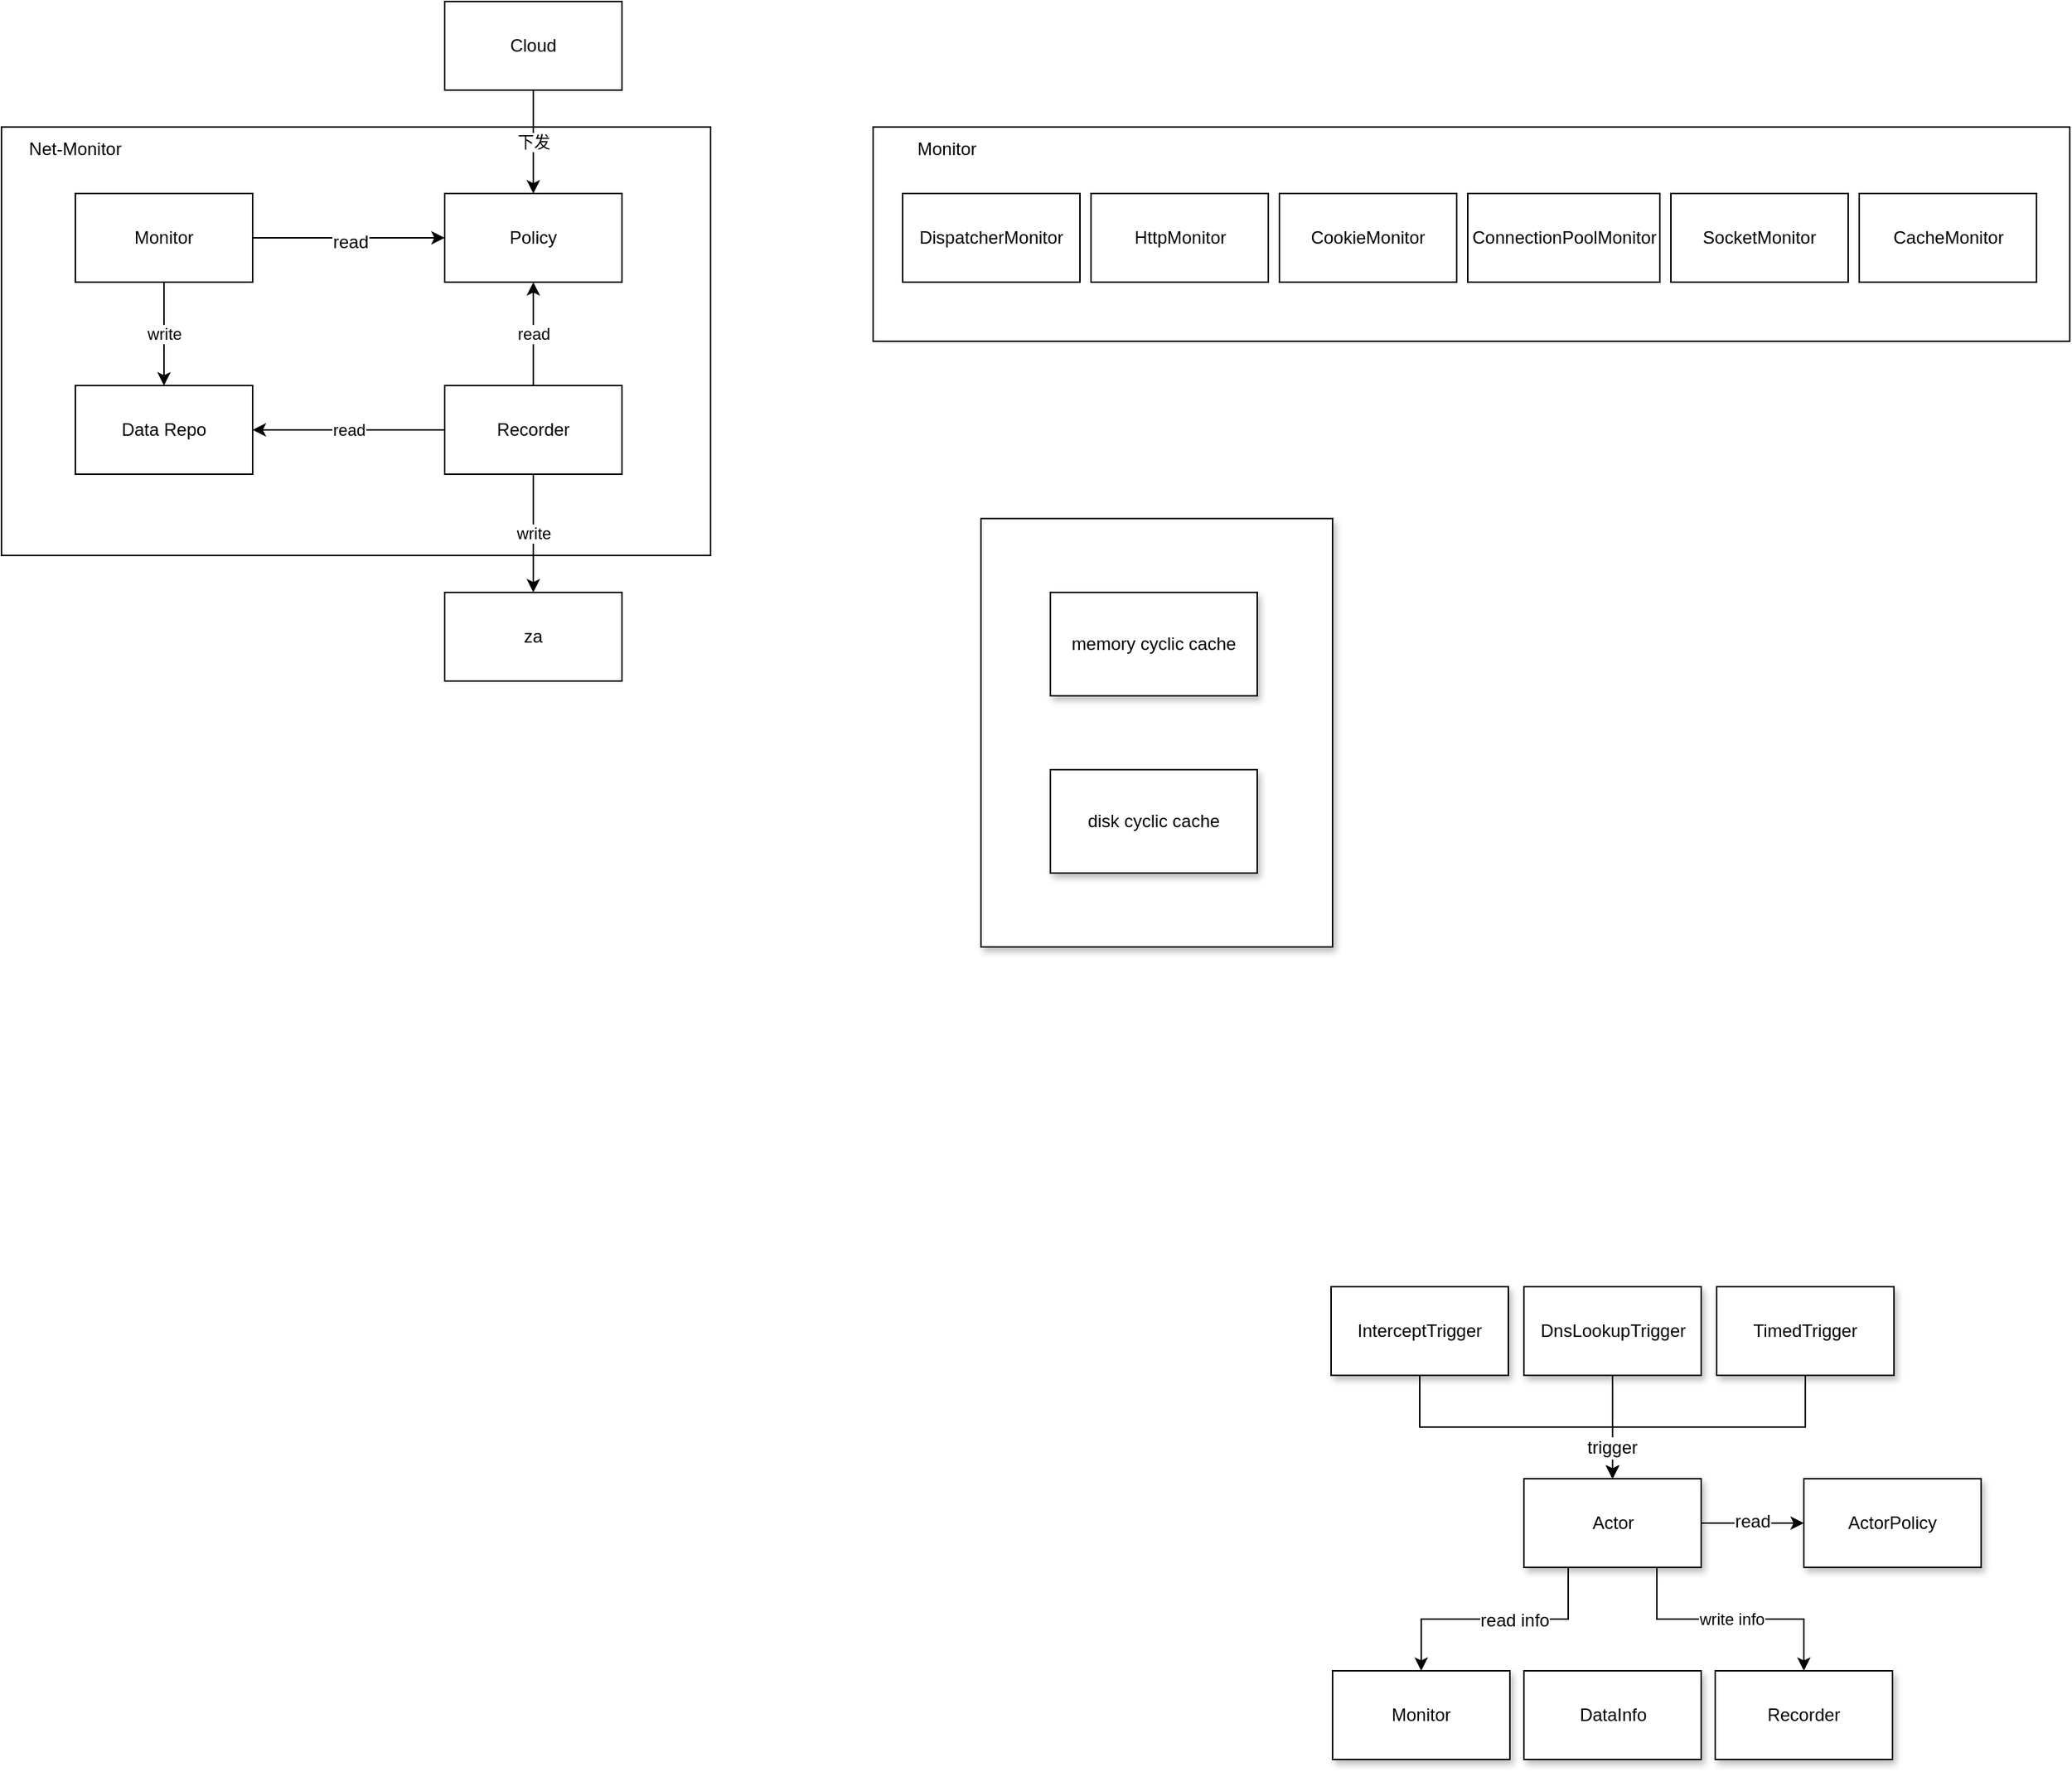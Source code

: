 <mxfile version="10.8.0" type="github"><diagram id="ODRlJLSbJ1PWDYgeRJU7" name="第 1 页"><mxGraphModel dx="1638" dy="682" grid="1" gridSize="10" guides="1" tooltips="1" connect="1" arrows="1" fold="1" page="1" pageScale="1" pageWidth="3300" pageHeight="4681" math="0" shadow="0"><root><mxCell id="0"/><mxCell id="1" parent="0"/><mxCell id="24aDtjW5uFOmCEusT9xI-36" value="" style="rounded=0;whiteSpace=wrap;html=1;shadow=1;" vertex="1" parent="1"><mxGeometry x="883" y="500" width="238" height="290" as="geometry"/></mxCell><mxCell id="24aDtjW5uFOmCEusT9xI-24" value="" style="rounded=0;whiteSpace=wrap;html=1;" vertex="1" parent="1"><mxGeometry x="810" y="235" width="810" height="145" as="geometry"/></mxCell><mxCell id="24aDtjW5uFOmCEusT9xI-16" value="" style="rounded=0;whiteSpace=wrap;html=1;" vertex="1" parent="1"><mxGeometry x="220" y="235" width="480" height="290" as="geometry"/></mxCell><mxCell id="24aDtjW5uFOmCEusT9xI-6" value="write" style="edgeStyle=orthogonalEdgeStyle;rounded=0;orthogonalLoop=1;jettySize=auto;html=1;exitX=0.5;exitY=1;exitDx=0;exitDy=0;" edge="1" parent="1" source="24aDtjW5uFOmCEusT9xI-1" target="24aDtjW5uFOmCEusT9xI-2"><mxGeometry relative="1" as="geometry"/></mxCell><mxCell id="24aDtjW5uFOmCEusT9xI-9" style="edgeStyle=orthogonalEdgeStyle;rounded=0;orthogonalLoop=1;jettySize=auto;html=1;exitX=1;exitY=0.5;exitDx=0;exitDy=0;" edge="1" parent="1" source="24aDtjW5uFOmCEusT9xI-1" target="24aDtjW5uFOmCEusT9xI-4"><mxGeometry relative="1" as="geometry"/></mxCell><mxCell id="24aDtjW5uFOmCEusT9xI-11" value="read&lt;br&gt;" style="text;html=1;resizable=0;points=[];align=center;verticalAlign=middle;labelBackgroundColor=#ffffff;" vertex="1" connectable="0" parent="24aDtjW5uFOmCEusT9xI-9"><mxGeometry x="0.015" y="-3" relative="1" as="geometry"><mxPoint as="offset"/></mxGeometry></mxCell><mxCell id="24aDtjW5uFOmCEusT9xI-1" value="Monitor&lt;br&gt;" style="rounded=0;whiteSpace=wrap;html=1;" vertex="1" parent="1"><mxGeometry x="270" y="280" width="120" height="60" as="geometry"/></mxCell><mxCell id="24aDtjW5uFOmCEusT9xI-2" value="Data Repo" style="rounded=0;whiteSpace=wrap;html=1;" vertex="1" parent="1"><mxGeometry x="270" y="410" width="120" height="60" as="geometry"/></mxCell><mxCell id="24aDtjW5uFOmCEusT9xI-7" value="read" style="edgeStyle=orthogonalEdgeStyle;rounded=0;orthogonalLoop=1;jettySize=auto;html=1;exitX=0;exitY=0.5;exitDx=0;exitDy=0;entryX=1;entryY=0.5;entryDx=0;entryDy=0;" edge="1" parent="1" source="24aDtjW5uFOmCEusT9xI-3" target="24aDtjW5uFOmCEusT9xI-2"><mxGeometry relative="1" as="geometry"/></mxCell><mxCell id="24aDtjW5uFOmCEusT9xI-8" value="read" style="edgeStyle=orthogonalEdgeStyle;rounded=0;orthogonalLoop=1;jettySize=auto;html=1;exitX=0.5;exitY=0;exitDx=0;exitDy=0;entryX=0.5;entryY=1;entryDx=0;entryDy=0;" edge="1" parent="1" source="24aDtjW5uFOmCEusT9xI-3" target="24aDtjW5uFOmCEusT9xI-4"><mxGeometry relative="1" as="geometry"/></mxCell><mxCell id="24aDtjW5uFOmCEusT9xI-12" value="write" style="edgeStyle=orthogonalEdgeStyle;rounded=0;orthogonalLoop=1;jettySize=auto;html=1;exitX=0.5;exitY=1;exitDx=0;exitDy=0;" edge="1" parent="1" source="24aDtjW5uFOmCEusT9xI-3" target="24aDtjW5uFOmCEusT9xI-5"><mxGeometry relative="1" as="geometry"/></mxCell><mxCell id="24aDtjW5uFOmCEusT9xI-3" value="Recorder&lt;br&gt;" style="rounded=0;whiteSpace=wrap;html=1;" vertex="1" parent="1"><mxGeometry x="520" y="410" width="120" height="60" as="geometry"/></mxCell><mxCell id="24aDtjW5uFOmCEusT9xI-4" value="Policy" style="rounded=0;whiteSpace=wrap;html=1;" vertex="1" parent="1"><mxGeometry x="520" y="280" width="120" height="60" as="geometry"/></mxCell><mxCell id="24aDtjW5uFOmCEusT9xI-5" value="za" style="rounded=0;whiteSpace=wrap;html=1;" vertex="1" parent="1"><mxGeometry x="520" y="550" width="120" height="60" as="geometry"/></mxCell><mxCell id="24aDtjW5uFOmCEusT9xI-14" value="下发" style="edgeStyle=orthogonalEdgeStyle;rounded=0;orthogonalLoop=1;jettySize=auto;html=1;exitX=0.5;exitY=1;exitDx=0;exitDy=0;" edge="1" parent="1" source="24aDtjW5uFOmCEusT9xI-13" target="24aDtjW5uFOmCEusT9xI-4"><mxGeometry relative="1" as="geometry"/></mxCell><mxCell id="24aDtjW5uFOmCEusT9xI-13" value="Cloud" style="rounded=0;whiteSpace=wrap;html=1;" vertex="1" parent="1"><mxGeometry x="520" y="150" width="120" height="60" as="geometry"/></mxCell><mxCell id="24aDtjW5uFOmCEusT9xI-17" value="Net-Monitor" style="text;html=1;strokeColor=none;fillColor=none;align=center;verticalAlign=middle;whiteSpace=wrap;rounded=0;" vertex="1" parent="1"><mxGeometry x="230" y="240" width="80" height="20" as="geometry"/></mxCell><mxCell id="24aDtjW5uFOmCEusT9xI-18" value="&lt;span&gt;DispatcherMonitor&lt;/span&gt;" style="rounded=0;whiteSpace=wrap;html=1;" vertex="1" parent="1"><mxGeometry x="830" y="280" width="120" height="60" as="geometry"/></mxCell><mxCell id="24aDtjW5uFOmCEusT9xI-19" value="&lt;span&gt;ConnectionPoolMonitor&lt;/span&gt;" style="rounded=0;whiteSpace=wrap;html=1;" vertex="1" parent="1"><mxGeometry x="1212.5" y="280" width="130" height="60" as="geometry"/></mxCell><mxCell id="24aDtjW5uFOmCEusT9xI-20" value="&lt;span&gt;HttpMonitor&lt;/span&gt;" style="rounded=0;whiteSpace=wrap;html=1;" vertex="1" parent="1"><mxGeometry x="957.5" y="280" width="120" height="60" as="geometry"/></mxCell><mxCell id="24aDtjW5uFOmCEusT9xI-21" value="&lt;span&gt;CookieMonitor&lt;/span&gt;" style="rounded=0;whiteSpace=wrap;html=1;" vertex="1" parent="1"><mxGeometry x="1085" y="280" width="120" height="60" as="geometry"/></mxCell><mxCell id="24aDtjW5uFOmCEusT9xI-22" value="&lt;span&gt;CacheMonitor&lt;/span&gt;" style="rounded=0;whiteSpace=wrap;html=1;" vertex="1" parent="1"><mxGeometry x="1477.5" y="280" width="120" height="60" as="geometry"/></mxCell><mxCell id="24aDtjW5uFOmCEusT9xI-23" value="&lt;span&gt;SocketMonitor&lt;/span&gt;" style="rounded=0;whiteSpace=wrap;html=1;" vertex="1" parent="1"><mxGeometry x="1350" y="280" width="120" height="60" as="geometry"/></mxCell><mxCell id="24aDtjW5uFOmCEusT9xI-25" value="Monitor" style="text;html=1;strokeColor=none;fillColor=none;align=center;verticalAlign=middle;whiteSpace=wrap;rounded=0;" vertex="1" parent="1"><mxGeometry x="840" y="240" width="40" height="20" as="geometry"/></mxCell><mxCell id="24aDtjW5uFOmCEusT9xI-34" value="memory cyclic cache" style="rounded=0;whiteSpace=wrap;html=1;shadow=1;" vertex="1" parent="1"><mxGeometry x="930" y="550" width="140" height="70" as="geometry"/></mxCell><mxCell id="24aDtjW5uFOmCEusT9xI-35" value="&lt;span&gt;disk cyclic cache&lt;/span&gt;" style="rounded=0;whiteSpace=wrap;html=1;shadow=1;" vertex="1" parent="1"><mxGeometry x="930" y="670" width="140" height="70" as="geometry"/></mxCell><mxCell id="24aDtjW5uFOmCEusT9xI-42" style="edgeStyle=orthogonalEdgeStyle;rounded=0;orthogonalLoop=1;jettySize=auto;html=1;exitX=1;exitY=0.5;exitDx=0;exitDy=0;" edge="1" parent="1" source="24aDtjW5uFOmCEusT9xI-37" target="24aDtjW5uFOmCEusT9xI-41"><mxGeometry relative="1" as="geometry"/></mxCell><mxCell id="24aDtjW5uFOmCEusT9xI-43" value="read" style="text;html=1;resizable=0;points=[];align=center;verticalAlign=middle;labelBackgroundColor=#ffffff;" vertex="1" connectable="0" parent="24aDtjW5uFOmCEusT9xI-42"><mxGeometry x="0.253" y="1" relative="1" as="geometry"><mxPoint x="-9" as="offset"/></mxGeometry></mxCell><mxCell id="24aDtjW5uFOmCEusT9xI-47" style="edgeStyle=orthogonalEdgeStyle;rounded=0;orthogonalLoop=1;jettySize=auto;html=1;exitX=0.25;exitY=1;exitDx=0;exitDy=0;entryX=0.5;entryY=0;entryDx=0;entryDy=0;" edge="1" parent="1" source="24aDtjW5uFOmCEusT9xI-37" target="24aDtjW5uFOmCEusT9xI-38"><mxGeometry relative="1" as="geometry"/></mxCell><mxCell id="24aDtjW5uFOmCEusT9xI-48" value="read info" style="text;html=1;resizable=0;points=[];align=center;verticalAlign=middle;labelBackgroundColor=#ffffff;" vertex="1" connectable="0" parent="24aDtjW5uFOmCEusT9xI-47"><mxGeometry x="-0.15" y="1" relative="1" as="geometry"><mxPoint as="offset"/></mxGeometry></mxCell><mxCell id="24aDtjW5uFOmCEusT9xI-49" value="write info" style="edgeStyle=orthogonalEdgeStyle;rounded=0;orthogonalLoop=1;jettySize=auto;html=1;exitX=0.75;exitY=1;exitDx=0;exitDy=0;" edge="1" parent="1" source="24aDtjW5uFOmCEusT9xI-37" target="24aDtjW5uFOmCEusT9xI-39"><mxGeometry relative="1" as="geometry"/></mxCell><mxCell id="24aDtjW5uFOmCEusT9xI-37" value="Actor" style="rounded=0;whiteSpace=wrap;html=1;shadow=1;" vertex="1" parent="1"><mxGeometry x="1250.5" y="1150" width="120" height="60" as="geometry"/></mxCell><mxCell id="24aDtjW5uFOmCEusT9xI-38" value="Monitor" style="rounded=0;whiteSpace=wrap;html=1;shadow=1;" vertex="1" parent="1"><mxGeometry x="1121" y="1280" width="120" height="60" as="geometry"/></mxCell><mxCell id="24aDtjW5uFOmCEusT9xI-39" value="Recorder&lt;br&gt;" style="rounded=0;whiteSpace=wrap;html=1;shadow=1;" vertex="1" parent="1"><mxGeometry x="1380" y="1280" width="120" height="60" as="geometry"/></mxCell><mxCell id="24aDtjW5uFOmCEusT9xI-40" value="DataInfo" style="rounded=0;whiteSpace=wrap;html=1;shadow=1;" vertex="1" parent="1"><mxGeometry x="1250.5" y="1280" width="120" height="60" as="geometry"/></mxCell><mxCell id="24aDtjW5uFOmCEusT9xI-41" value="ActorPolicy" style="rounded=0;whiteSpace=wrap;html=1;shadow=1;" vertex="1" parent="1"><mxGeometry x="1440" y="1150" width="120" height="60" as="geometry"/></mxCell><mxCell id="24aDtjW5uFOmCEusT9xI-55" style="edgeStyle=orthogonalEdgeStyle;rounded=0;orthogonalLoop=1;jettySize=auto;html=1;exitX=0.5;exitY=1;exitDx=0;exitDy=0;" edge="1" parent="1" source="24aDtjW5uFOmCEusT9xI-44" target="24aDtjW5uFOmCEusT9xI-37"><mxGeometry relative="1" as="geometry"/></mxCell><mxCell id="24aDtjW5uFOmCEusT9xI-44" value="InterceptTrigger" style="rounded=0;whiteSpace=wrap;html=1;shadow=1;" vertex="1" parent="1"><mxGeometry x="1120" y="1020" width="120" height="60" as="geometry"/></mxCell><mxCell id="24aDtjW5uFOmCEusT9xI-54" style="edgeStyle=orthogonalEdgeStyle;rounded=0;orthogonalLoop=1;jettySize=auto;html=1;exitX=0.5;exitY=1;exitDx=0;exitDy=0;entryX=0.5;entryY=0;entryDx=0;entryDy=0;" edge="1" parent="1" source="24aDtjW5uFOmCEusT9xI-45" target="24aDtjW5uFOmCEusT9xI-37"><mxGeometry relative="1" as="geometry"/></mxCell><mxCell id="24aDtjW5uFOmCEusT9xI-45" value="DnsLookupTrigger" style="rounded=0;whiteSpace=wrap;html=1;shadow=1;" vertex="1" parent="1"><mxGeometry x="1250.5" y="1020" width="120" height="60" as="geometry"/></mxCell><mxCell id="24aDtjW5uFOmCEusT9xI-56" style="edgeStyle=orthogonalEdgeStyle;rounded=0;orthogonalLoop=1;jettySize=auto;html=1;exitX=0.5;exitY=1;exitDx=0;exitDy=0;entryX=0.5;entryY=0;entryDx=0;entryDy=0;" edge="1" parent="1" source="24aDtjW5uFOmCEusT9xI-46" target="24aDtjW5uFOmCEusT9xI-37"><mxGeometry relative="1" as="geometry"/></mxCell><mxCell id="24aDtjW5uFOmCEusT9xI-57" value="trigger" style="text;html=1;resizable=0;points=[];align=center;verticalAlign=middle;labelBackgroundColor=#ffffff;" vertex="1" connectable="0" parent="24aDtjW5uFOmCEusT9xI-56"><mxGeometry x="0.853" y="-2" relative="1" as="geometry"><mxPoint x="1.5" y="-7" as="offset"/></mxGeometry></mxCell><mxCell id="24aDtjW5uFOmCEusT9xI-46" value="TimedTrigger" style="rounded=0;whiteSpace=wrap;html=1;shadow=1;" vertex="1" parent="1"><mxGeometry x="1381" y="1020" width="120" height="60" as="geometry"/></mxCell></root></mxGraphModel></diagram></mxfile>